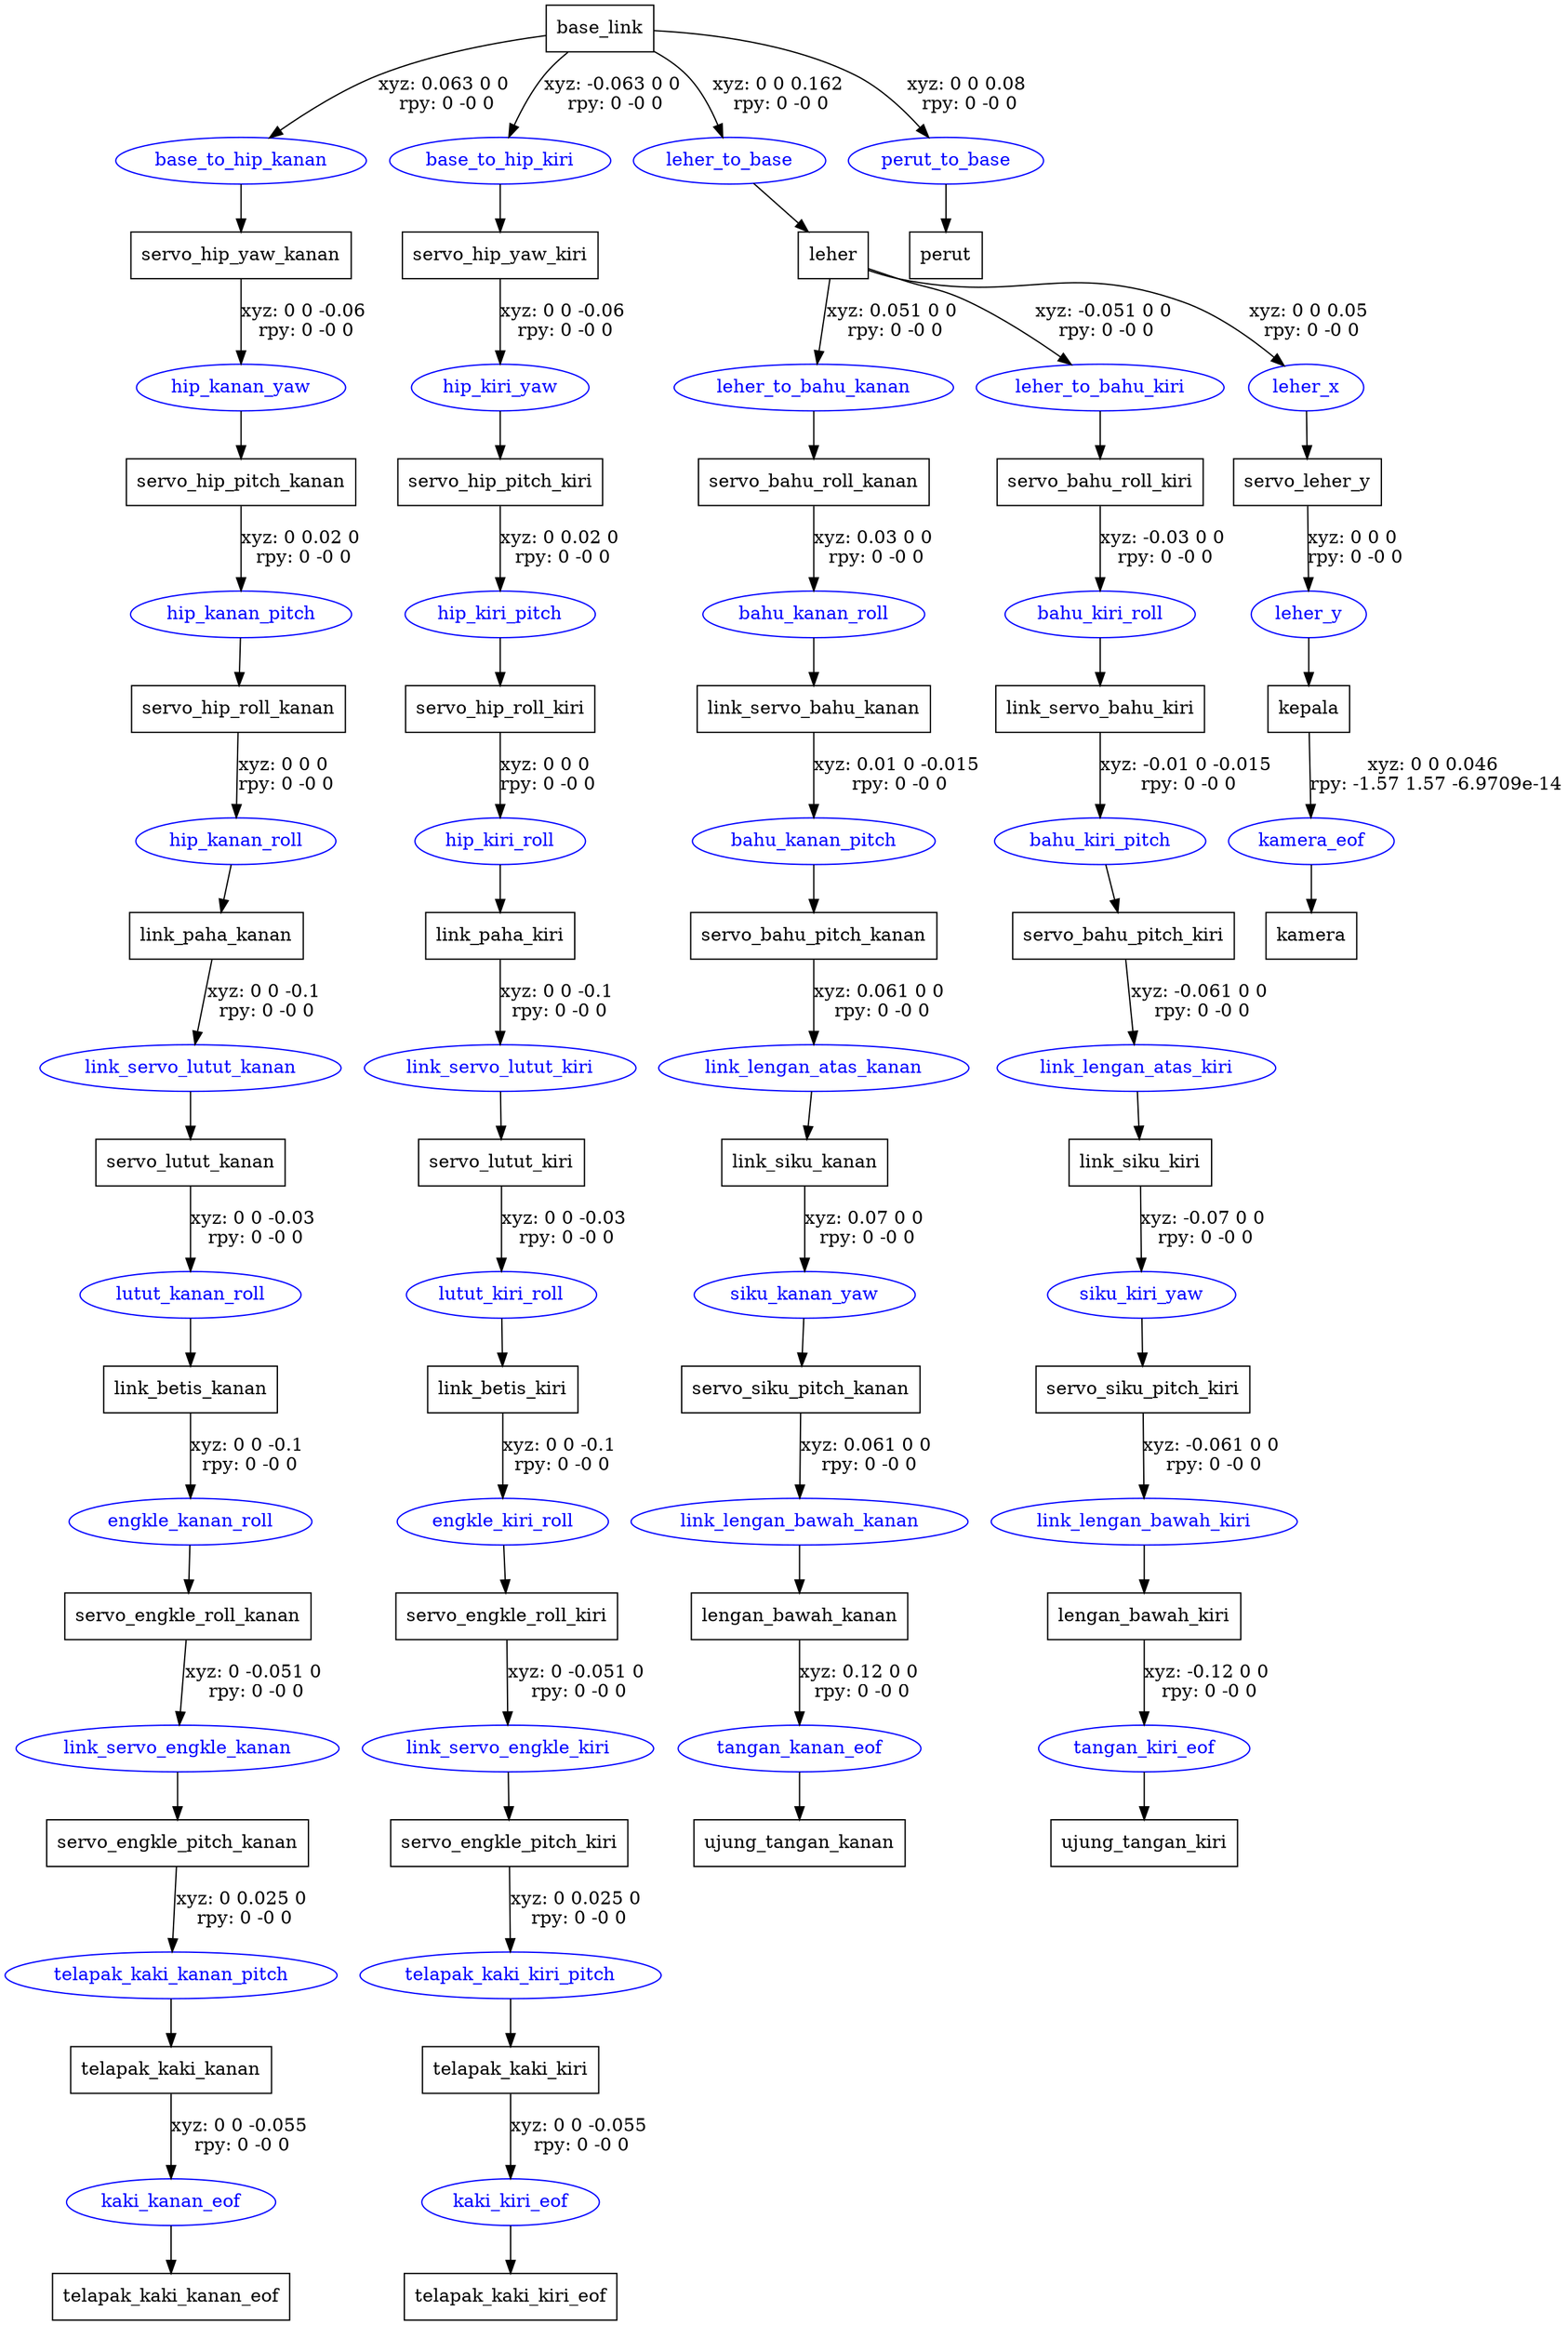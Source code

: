 digraph G {
node [shape=box];
"base_link" [label="base_link"];
"servo_hip_yaw_kanan" [label="servo_hip_yaw_kanan"];
"servo_hip_pitch_kanan" [label="servo_hip_pitch_kanan"];
"servo_hip_roll_kanan" [label="servo_hip_roll_kanan"];
"link_paha_kanan" [label="link_paha_kanan"];
"servo_lutut_kanan" [label="servo_lutut_kanan"];
"link_betis_kanan" [label="link_betis_kanan"];
"servo_engkle_roll_kanan" [label="servo_engkle_roll_kanan"];
"servo_engkle_pitch_kanan" [label="servo_engkle_pitch_kanan"];
"telapak_kaki_kanan" [label="telapak_kaki_kanan"];
"telapak_kaki_kanan_eof" [label="telapak_kaki_kanan_eof"];
"servo_hip_yaw_kiri" [label="servo_hip_yaw_kiri"];
"servo_hip_pitch_kiri" [label="servo_hip_pitch_kiri"];
"servo_hip_roll_kiri" [label="servo_hip_roll_kiri"];
"link_paha_kiri" [label="link_paha_kiri"];
"servo_lutut_kiri" [label="servo_lutut_kiri"];
"link_betis_kiri" [label="link_betis_kiri"];
"servo_engkle_roll_kiri" [label="servo_engkle_roll_kiri"];
"servo_engkle_pitch_kiri" [label="servo_engkle_pitch_kiri"];
"telapak_kaki_kiri" [label="telapak_kaki_kiri"];
"telapak_kaki_kiri_eof" [label="telapak_kaki_kiri_eof"];
"leher" [label="leher"];
"servo_bahu_roll_kanan" [label="servo_bahu_roll_kanan"];
"link_servo_bahu_kanan" [label="link_servo_bahu_kanan"];
"servo_bahu_pitch_kanan" [label="servo_bahu_pitch_kanan"];
"link_siku_kanan" [label="link_siku_kanan"];
"servo_siku_pitch_kanan" [label="servo_siku_pitch_kanan"];
"lengan_bawah_kanan" [label="lengan_bawah_kanan"];
"ujung_tangan_kanan" [label="ujung_tangan_kanan"];
"servo_bahu_roll_kiri" [label="servo_bahu_roll_kiri"];
"link_servo_bahu_kiri" [label="link_servo_bahu_kiri"];
"servo_bahu_pitch_kiri" [label="servo_bahu_pitch_kiri"];
"link_siku_kiri" [label="link_siku_kiri"];
"servo_siku_pitch_kiri" [label="servo_siku_pitch_kiri"];
"lengan_bawah_kiri" [label="lengan_bawah_kiri"];
"ujung_tangan_kiri" [label="ujung_tangan_kiri"];
"servo_leher_y" [label="servo_leher_y"];
"kepala" [label="kepala"];
"kamera" [label="kamera"];
"perut" [label="perut"];
node [shape=ellipse, color=blue, fontcolor=blue];
"base_link" -> "base_to_hip_kanan" [label="xyz: 0.063 0 0 \nrpy: 0 -0 0"]
"base_to_hip_kanan" -> "servo_hip_yaw_kanan"
"servo_hip_yaw_kanan" -> "hip_kanan_yaw" [label="xyz: 0 0 -0.06 \nrpy: 0 -0 0"]
"hip_kanan_yaw" -> "servo_hip_pitch_kanan"
"servo_hip_pitch_kanan" -> "hip_kanan_pitch" [label="xyz: 0 0.02 0 \nrpy: 0 -0 0"]
"hip_kanan_pitch" -> "servo_hip_roll_kanan"
"servo_hip_roll_kanan" -> "hip_kanan_roll" [label="xyz: 0 0 0 \nrpy: 0 -0 0"]
"hip_kanan_roll" -> "link_paha_kanan"
"link_paha_kanan" -> "link_servo_lutut_kanan" [label="xyz: 0 0 -0.1 \nrpy: 0 -0 0"]
"link_servo_lutut_kanan" -> "servo_lutut_kanan"
"servo_lutut_kanan" -> "lutut_kanan_roll" [label="xyz: 0 0 -0.03 \nrpy: 0 -0 0"]
"lutut_kanan_roll" -> "link_betis_kanan"
"link_betis_kanan" -> "engkle_kanan_roll" [label="xyz: 0 0 -0.1 \nrpy: 0 -0 0"]
"engkle_kanan_roll" -> "servo_engkle_roll_kanan"
"servo_engkle_roll_kanan" -> "link_servo_engkle_kanan" [label="xyz: 0 -0.051 0 \nrpy: 0 -0 0"]
"link_servo_engkle_kanan" -> "servo_engkle_pitch_kanan"
"servo_engkle_pitch_kanan" -> "telapak_kaki_kanan_pitch" [label="xyz: 0 0.025 0 \nrpy: 0 -0 0"]
"telapak_kaki_kanan_pitch" -> "telapak_kaki_kanan"
"telapak_kaki_kanan" -> "kaki_kanan_eof" [label="xyz: 0 0 -0.055 \nrpy: 0 -0 0"]
"kaki_kanan_eof" -> "telapak_kaki_kanan_eof"
"base_link" -> "base_to_hip_kiri" [label="xyz: -0.063 0 0 \nrpy: 0 -0 0"]
"base_to_hip_kiri" -> "servo_hip_yaw_kiri"
"servo_hip_yaw_kiri" -> "hip_kiri_yaw" [label="xyz: 0 0 -0.06 \nrpy: 0 -0 0"]
"hip_kiri_yaw" -> "servo_hip_pitch_kiri"
"servo_hip_pitch_kiri" -> "hip_kiri_pitch" [label="xyz: 0 0.02 0 \nrpy: 0 -0 0"]
"hip_kiri_pitch" -> "servo_hip_roll_kiri"
"servo_hip_roll_kiri" -> "hip_kiri_roll" [label="xyz: 0 0 0 \nrpy: 0 -0 0"]
"hip_kiri_roll" -> "link_paha_kiri"
"link_paha_kiri" -> "link_servo_lutut_kiri" [label="xyz: 0 0 -0.1 \nrpy: 0 -0 0"]
"link_servo_lutut_kiri" -> "servo_lutut_kiri"
"servo_lutut_kiri" -> "lutut_kiri_roll" [label="xyz: 0 0 -0.03 \nrpy: 0 -0 0"]
"lutut_kiri_roll" -> "link_betis_kiri"
"link_betis_kiri" -> "engkle_kiri_roll" [label="xyz: 0 0 -0.1 \nrpy: 0 -0 0"]
"engkle_kiri_roll" -> "servo_engkle_roll_kiri"
"servo_engkle_roll_kiri" -> "link_servo_engkle_kiri" [label="xyz: 0 -0.051 0 \nrpy: 0 -0 0"]
"link_servo_engkle_kiri" -> "servo_engkle_pitch_kiri"
"servo_engkle_pitch_kiri" -> "telapak_kaki_kiri_pitch" [label="xyz: 0 0.025 0 \nrpy: 0 -0 0"]
"telapak_kaki_kiri_pitch" -> "telapak_kaki_kiri"
"telapak_kaki_kiri" -> "kaki_kiri_eof" [label="xyz: 0 0 -0.055 \nrpy: 0 -0 0"]
"kaki_kiri_eof" -> "telapak_kaki_kiri_eof"
"base_link" -> "leher_to_base" [label="xyz: 0 0 0.162 \nrpy: 0 -0 0"]
"leher_to_base" -> "leher"
"leher" -> "leher_to_bahu_kanan" [label="xyz: 0.051 0 0 \nrpy: 0 -0 0"]
"leher_to_bahu_kanan" -> "servo_bahu_roll_kanan"
"servo_bahu_roll_kanan" -> "bahu_kanan_roll" [label="xyz: 0.03 0 0 \nrpy: 0 -0 0"]
"bahu_kanan_roll" -> "link_servo_bahu_kanan"
"link_servo_bahu_kanan" -> "bahu_kanan_pitch" [label="xyz: 0.01 0 -0.015 \nrpy: 0 -0 0"]
"bahu_kanan_pitch" -> "servo_bahu_pitch_kanan"
"servo_bahu_pitch_kanan" -> "link_lengan_atas_kanan" [label="xyz: 0.061 0 0 \nrpy: 0 -0 0"]
"link_lengan_atas_kanan" -> "link_siku_kanan"
"link_siku_kanan" -> "siku_kanan_yaw" [label="xyz: 0.07 0 0 \nrpy: 0 -0 0"]
"siku_kanan_yaw" -> "servo_siku_pitch_kanan"
"servo_siku_pitch_kanan" -> "link_lengan_bawah_kanan" [label="xyz: 0.061 0 0 \nrpy: 0 -0 0"]
"link_lengan_bawah_kanan" -> "lengan_bawah_kanan"
"lengan_bawah_kanan" -> "tangan_kanan_eof" [label="xyz: 0.12 0 0 \nrpy: 0 -0 0"]
"tangan_kanan_eof" -> "ujung_tangan_kanan"
"leher" -> "leher_to_bahu_kiri" [label="xyz: -0.051 0 0 \nrpy: 0 -0 0"]
"leher_to_bahu_kiri" -> "servo_bahu_roll_kiri"
"servo_bahu_roll_kiri" -> "bahu_kiri_roll" [label="xyz: -0.03 0 0 \nrpy: 0 -0 0"]
"bahu_kiri_roll" -> "link_servo_bahu_kiri"
"link_servo_bahu_kiri" -> "bahu_kiri_pitch" [label="xyz: -0.01 0 -0.015 \nrpy: 0 -0 0"]
"bahu_kiri_pitch" -> "servo_bahu_pitch_kiri"
"servo_bahu_pitch_kiri" -> "link_lengan_atas_kiri" [label="xyz: -0.061 0 0 \nrpy: 0 -0 0"]
"link_lengan_atas_kiri" -> "link_siku_kiri"
"link_siku_kiri" -> "siku_kiri_yaw" [label="xyz: -0.07 0 0 \nrpy: 0 -0 0"]
"siku_kiri_yaw" -> "servo_siku_pitch_kiri"
"servo_siku_pitch_kiri" -> "link_lengan_bawah_kiri" [label="xyz: -0.061 0 0 \nrpy: 0 -0 0"]
"link_lengan_bawah_kiri" -> "lengan_bawah_kiri"
"lengan_bawah_kiri" -> "tangan_kiri_eof" [label="xyz: -0.12 0 0 \nrpy: 0 -0 0"]
"tangan_kiri_eof" -> "ujung_tangan_kiri"
"leher" -> "leher_x" [label="xyz: 0 0 0.05 \nrpy: 0 -0 0"]
"leher_x" -> "servo_leher_y"
"servo_leher_y" -> "leher_y" [label="xyz: 0 0 0 \nrpy: 0 -0 0"]
"leher_y" -> "kepala"
"kepala" -> "kamera_eof" [label="xyz: 0 0 0.046 \nrpy: -1.57 1.57 -6.9709e-14"]
"kamera_eof" -> "kamera"
"base_link" -> "perut_to_base" [label="xyz: 0 0 0.08 \nrpy: 0 -0 0"]
"perut_to_base" -> "perut"
}
